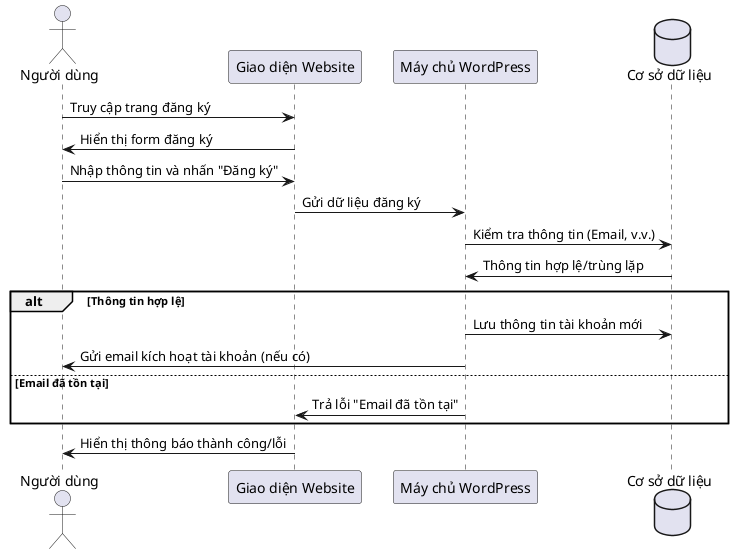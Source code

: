 @startuml
actor "Người dùng" as User
participant "Giao diện Website" as WebUI
participant "Máy chủ WordPress" as Server
database "Cơ sở dữ liệu" as DB

User -> WebUI: Truy cập trang đăng ký
WebUI -> User: Hiển thị form đăng ký
User -> WebUI: Nhập thông tin và nhấn "Đăng ký"
WebUI -> Server: Gửi dữ liệu đăng ký
Server -> DB: Kiểm tra thông tin (Email, v.v.)
DB -> Server: Thông tin hợp lệ/trùng lặp
alt Thông tin hợp lệ
    Server -> DB: Lưu thông tin tài khoản mới
    Server -> User: Gửi email kích hoạt tài khoản (nếu có)
else Email đã tồn tại
    Server -> WebUI: Trả lỗi "Email đã tồn tại"
end
WebUI -> User: Hiển thị thông báo thành công/lỗi
@enduml

